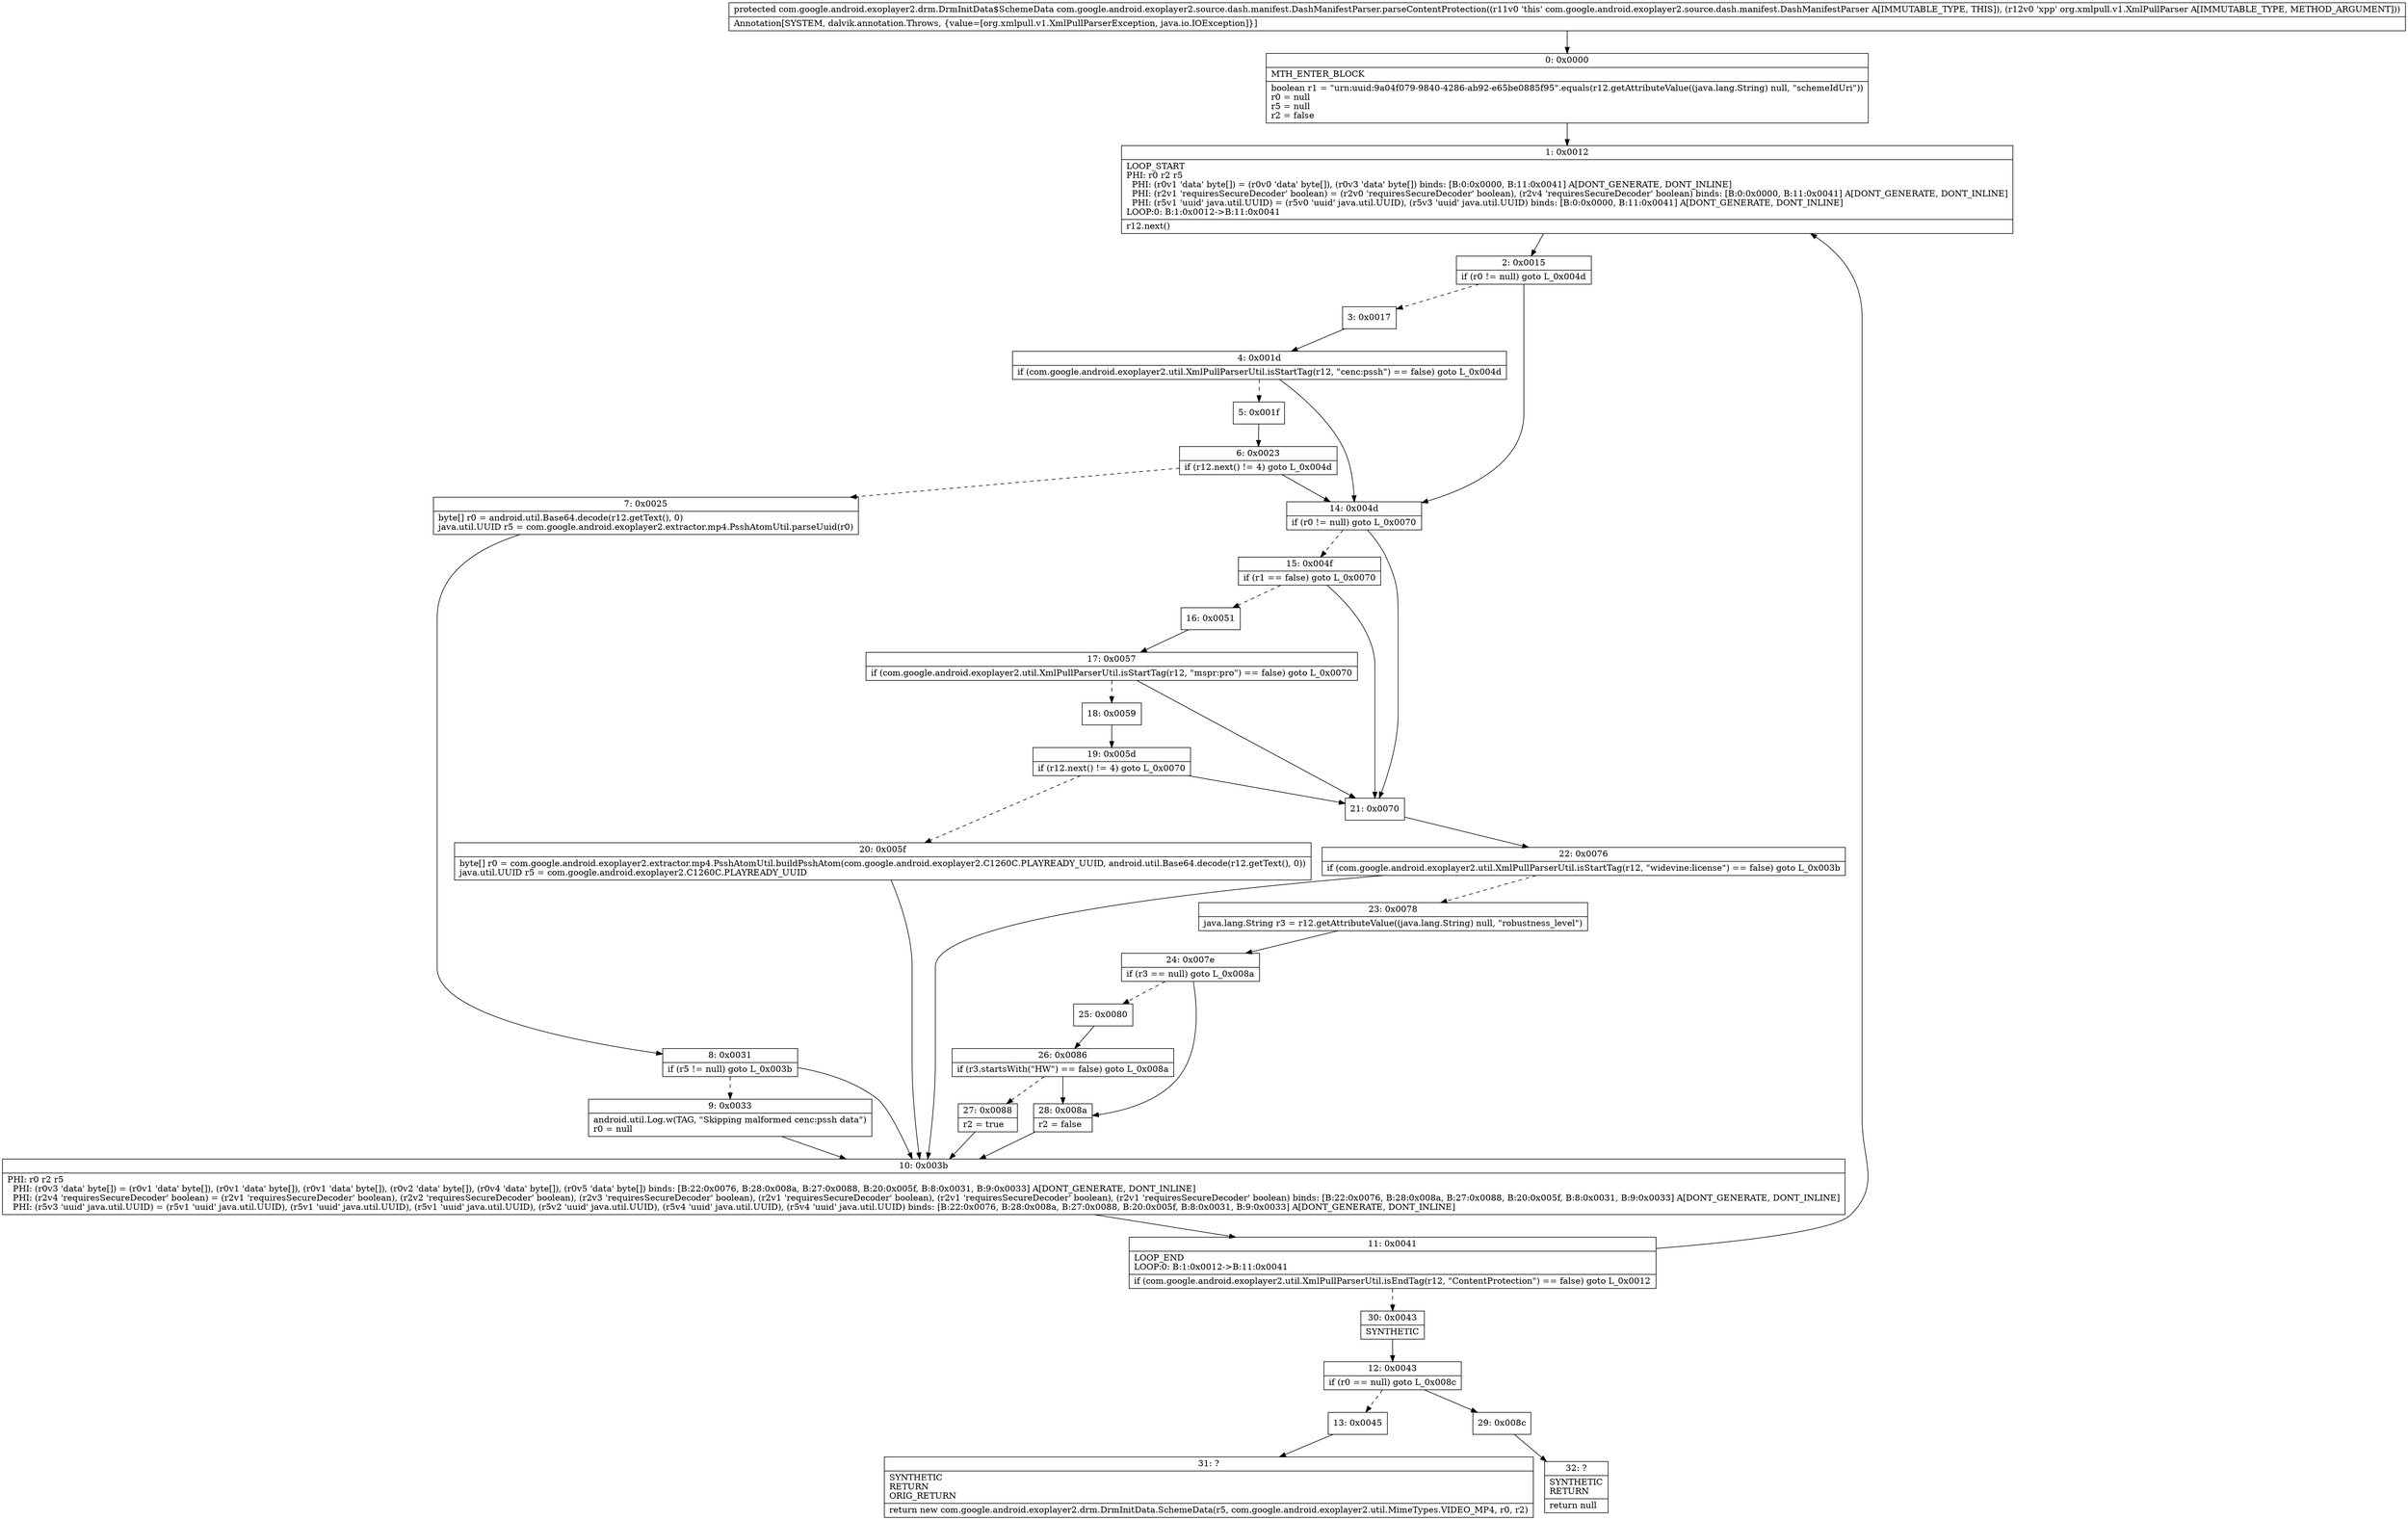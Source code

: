 digraph "CFG forcom.google.android.exoplayer2.source.dash.manifest.DashManifestParser.parseContentProtection(Lorg\/xmlpull\/v1\/XmlPullParser;)Lcom\/google\/android\/exoplayer2\/drm\/DrmInitData$SchemeData;" {
Node_0 [shape=record,label="{0\:\ 0x0000|MTH_ENTER_BLOCK\l|boolean r1 = \"urn:uuid:9a04f079\-9840\-4286\-ab92\-e65be0885f95\".equals(r12.getAttributeValue((java.lang.String) null, \"schemeIdUri\"))\lr0 = null\lr5 = null\lr2 = false\l}"];
Node_1 [shape=record,label="{1\:\ 0x0012|LOOP_START\lPHI: r0 r2 r5 \l  PHI: (r0v1 'data' byte[]) = (r0v0 'data' byte[]), (r0v3 'data' byte[]) binds: [B:0:0x0000, B:11:0x0041] A[DONT_GENERATE, DONT_INLINE]\l  PHI: (r2v1 'requiresSecureDecoder' boolean) = (r2v0 'requiresSecureDecoder' boolean), (r2v4 'requiresSecureDecoder' boolean) binds: [B:0:0x0000, B:11:0x0041] A[DONT_GENERATE, DONT_INLINE]\l  PHI: (r5v1 'uuid' java.util.UUID) = (r5v0 'uuid' java.util.UUID), (r5v3 'uuid' java.util.UUID) binds: [B:0:0x0000, B:11:0x0041] A[DONT_GENERATE, DONT_INLINE]\lLOOP:0: B:1:0x0012\-\>B:11:0x0041\l|r12.next()\l}"];
Node_2 [shape=record,label="{2\:\ 0x0015|if (r0 != null) goto L_0x004d\l}"];
Node_3 [shape=record,label="{3\:\ 0x0017}"];
Node_4 [shape=record,label="{4\:\ 0x001d|if (com.google.android.exoplayer2.util.XmlPullParserUtil.isStartTag(r12, \"cenc:pssh\") == false) goto L_0x004d\l}"];
Node_5 [shape=record,label="{5\:\ 0x001f}"];
Node_6 [shape=record,label="{6\:\ 0x0023|if (r12.next() != 4) goto L_0x004d\l}"];
Node_7 [shape=record,label="{7\:\ 0x0025|byte[] r0 = android.util.Base64.decode(r12.getText(), 0)\ljava.util.UUID r5 = com.google.android.exoplayer2.extractor.mp4.PsshAtomUtil.parseUuid(r0)\l}"];
Node_8 [shape=record,label="{8\:\ 0x0031|if (r5 != null) goto L_0x003b\l}"];
Node_9 [shape=record,label="{9\:\ 0x0033|android.util.Log.w(TAG, \"Skipping malformed cenc:pssh data\")\lr0 = null\l}"];
Node_10 [shape=record,label="{10\:\ 0x003b|PHI: r0 r2 r5 \l  PHI: (r0v3 'data' byte[]) = (r0v1 'data' byte[]), (r0v1 'data' byte[]), (r0v1 'data' byte[]), (r0v2 'data' byte[]), (r0v4 'data' byte[]), (r0v5 'data' byte[]) binds: [B:22:0x0076, B:28:0x008a, B:27:0x0088, B:20:0x005f, B:8:0x0031, B:9:0x0033] A[DONT_GENERATE, DONT_INLINE]\l  PHI: (r2v4 'requiresSecureDecoder' boolean) = (r2v1 'requiresSecureDecoder' boolean), (r2v2 'requiresSecureDecoder' boolean), (r2v3 'requiresSecureDecoder' boolean), (r2v1 'requiresSecureDecoder' boolean), (r2v1 'requiresSecureDecoder' boolean), (r2v1 'requiresSecureDecoder' boolean) binds: [B:22:0x0076, B:28:0x008a, B:27:0x0088, B:20:0x005f, B:8:0x0031, B:9:0x0033] A[DONT_GENERATE, DONT_INLINE]\l  PHI: (r5v3 'uuid' java.util.UUID) = (r5v1 'uuid' java.util.UUID), (r5v1 'uuid' java.util.UUID), (r5v1 'uuid' java.util.UUID), (r5v2 'uuid' java.util.UUID), (r5v4 'uuid' java.util.UUID), (r5v4 'uuid' java.util.UUID) binds: [B:22:0x0076, B:28:0x008a, B:27:0x0088, B:20:0x005f, B:8:0x0031, B:9:0x0033] A[DONT_GENERATE, DONT_INLINE]\l}"];
Node_11 [shape=record,label="{11\:\ 0x0041|LOOP_END\lLOOP:0: B:1:0x0012\-\>B:11:0x0041\l|if (com.google.android.exoplayer2.util.XmlPullParserUtil.isEndTag(r12, \"ContentProtection\") == false) goto L_0x0012\l}"];
Node_12 [shape=record,label="{12\:\ 0x0043|if (r0 == null) goto L_0x008c\l}"];
Node_13 [shape=record,label="{13\:\ 0x0045}"];
Node_14 [shape=record,label="{14\:\ 0x004d|if (r0 != null) goto L_0x0070\l}"];
Node_15 [shape=record,label="{15\:\ 0x004f|if (r1 == false) goto L_0x0070\l}"];
Node_16 [shape=record,label="{16\:\ 0x0051}"];
Node_17 [shape=record,label="{17\:\ 0x0057|if (com.google.android.exoplayer2.util.XmlPullParserUtil.isStartTag(r12, \"mspr:pro\") == false) goto L_0x0070\l}"];
Node_18 [shape=record,label="{18\:\ 0x0059}"];
Node_19 [shape=record,label="{19\:\ 0x005d|if (r12.next() != 4) goto L_0x0070\l}"];
Node_20 [shape=record,label="{20\:\ 0x005f|byte[] r0 = com.google.android.exoplayer2.extractor.mp4.PsshAtomUtil.buildPsshAtom(com.google.android.exoplayer2.C1260C.PLAYREADY_UUID, android.util.Base64.decode(r12.getText(), 0))\ljava.util.UUID r5 = com.google.android.exoplayer2.C1260C.PLAYREADY_UUID\l}"];
Node_21 [shape=record,label="{21\:\ 0x0070}"];
Node_22 [shape=record,label="{22\:\ 0x0076|if (com.google.android.exoplayer2.util.XmlPullParserUtil.isStartTag(r12, \"widevine:license\") == false) goto L_0x003b\l}"];
Node_23 [shape=record,label="{23\:\ 0x0078|java.lang.String r3 = r12.getAttributeValue((java.lang.String) null, \"robustness_level\")\l}"];
Node_24 [shape=record,label="{24\:\ 0x007e|if (r3 == null) goto L_0x008a\l}"];
Node_25 [shape=record,label="{25\:\ 0x0080}"];
Node_26 [shape=record,label="{26\:\ 0x0086|if (r3.startsWith(\"HW\") == false) goto L_0x008a\l}"];
Node_27 [shape=record,label="{27\:\ 0x0088|r2 = true\l}"];
Node_28 [shape=record,label="{28\:\ 0x008a|r2 = false\l}"];
Node_29 [shape=record,label="{29\:\ 0x008c}"];
Node_30 [shape=record,label="{30\:\ 0x0043|SYNTHETIC\l}"];
Node_31 [shape=record,label="{31\:\ ?|SYNTHETIC\lRETURN\lORIG_RETURN\l|return new com.google.android.exoplayer2.drm.DrmInitData.SchemeData(r5, com.google.android.exoplayer2.util.MimeTypes.VIDEO_MP4, r0, r2)\l}"];
Node_32 [shape=record,label="{32\:\ ?|SYNTHETIC\lRETURN\l|return null\l}"];
MethodNode[shape=record,label="{protected com.google.android.exoplayer2.drm.DrmInitData$SchemeData com.google.android.exoplayer2.source.dash.manifest.DashManifestParser.parseContentProtection((r11v0 'this' com.google.android.exoplayer2.source.dash.manifest.DashManifestParser A[IMMUTABLE_TYPE, THIS]), (r12v0 'xpp' org.xmlpull.v1.XmlPullParser A[IMMUTABLE_TYPE, METHOD_ARGUMENT]))  | Annotation[SYSTEM, dalvik.annotation.Throws, \{value=[org.xmlpull.v1.XmlPullParserException, java.io.IOException]\}]\l}"];
MethodNode -> Node_0;
Node_0 -> Node_1;
Node_1 -> Node_2;
Node_2 -> Node_3[style=dashed];
Node_2 -> Node_14;
Node_3 -> Node_4;
Node_4 -> Node_5[style=dashed];
Node_4 -> Node_14;
Node_5 -> Node_6;
Node_6 -> Node_7[style=dashed];
Node_6 -> Node_14;
Node_7 -> Node_8;
Node_8 -> Node_9[style=dashed];
Node_8 -> Node_10;
Node_9 -> Node_10;
Node_10 -> Node_11;
Node_11 -> Node_1;
Node_11 -> Node_30[style=dashed];
Node_12 -> Node_13[style=dashed];
Node_12 -> Node_29;
Node_13 -> Node_31;
Node_14 -> Node_15[style=dashed];
Node_14 -> Node_21;
Node_15 -> Node_16[style=dashed];
Node_15 -> Node_21;
Node_16 -> Node_17;
Node_17 -> Node_18[style=dashed];
Node_17 -> Node_21;
Node_18 -> Node_19;
Node_19 -> Node_20[style=dashed];
Node_19 -> Node_21;
Node_20 -> Node_10;
Node_21 -> Node_22;
Node_22 -> Node_10;
Node_22 -> Node_23[style=dashed];
Node_23 -> Node_24;
Node_24 -> Node_25[style=dashed];
Node_24 -> Node_28;
Node_25 -> Node_26;
Node_26 -> Node_27[style=dashed];
Node_26 -> Node_28;
Node_27 -> Node_10;
Node_28 -> Node_10;
Node_29 -> Node_32;
Node_30 -> Node_12;
}

